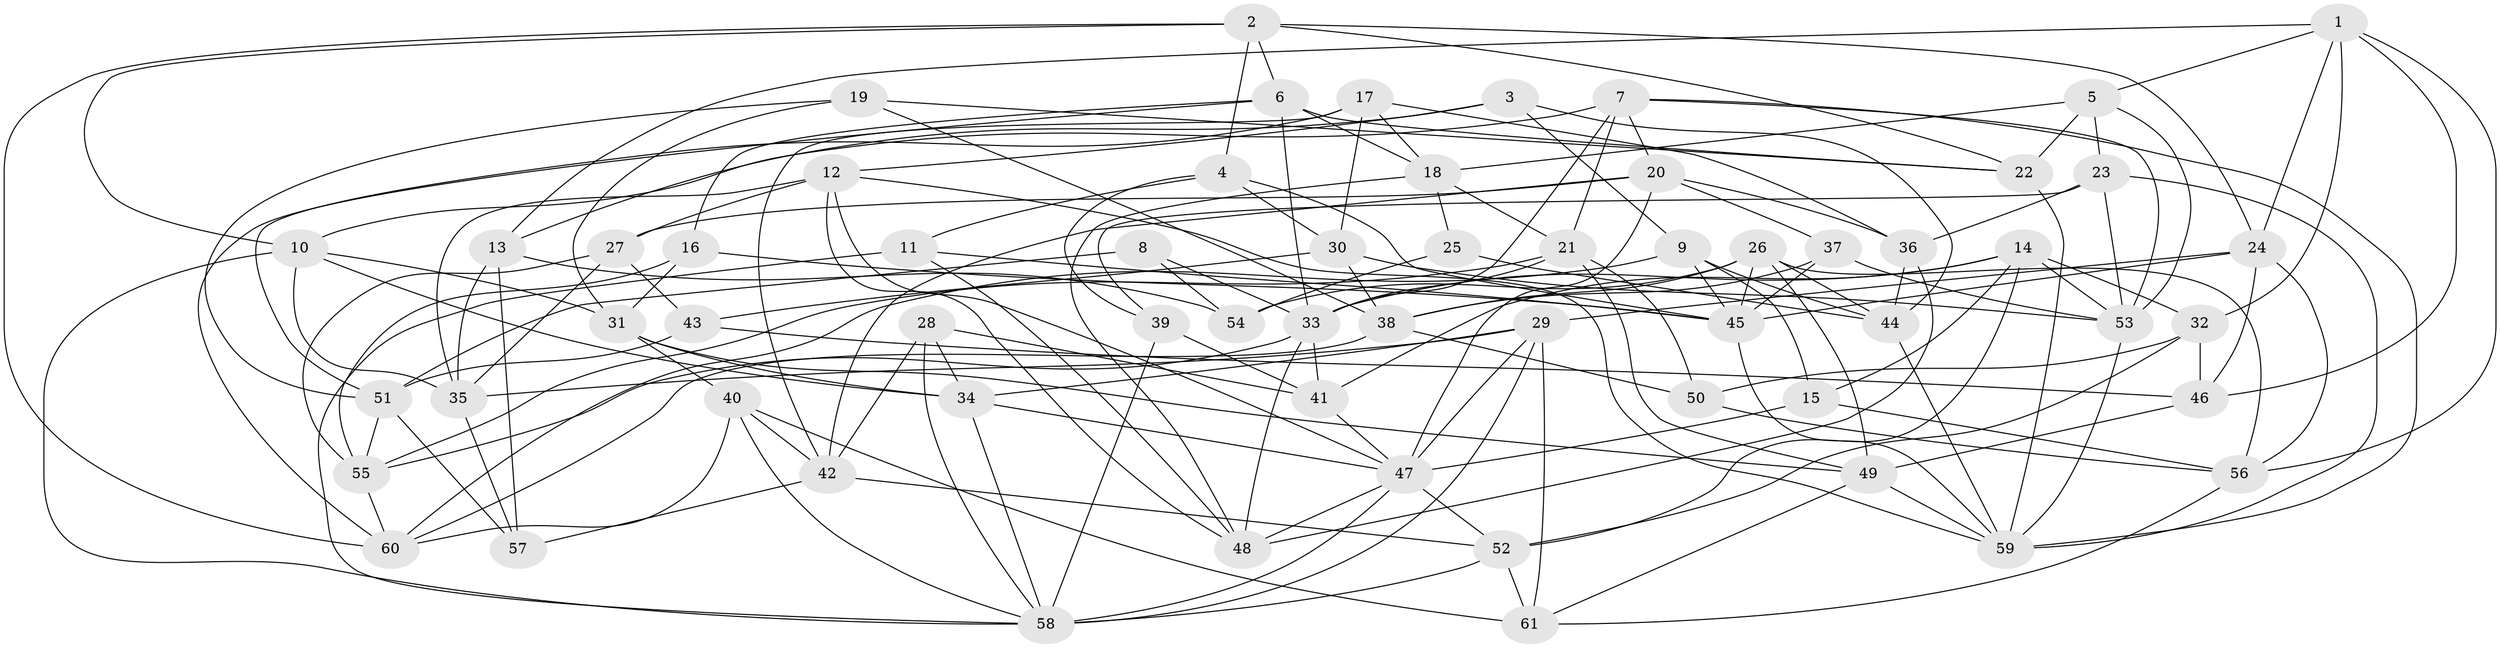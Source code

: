 // original degree distribution, {4: 1.0}
// Generated by graph-tools (version 1.1) at 2025/38/03/04/25 23:38:16]
// undirected, 61 vertices, 167 edges
graph export_dot {
  node [color=gray90,style=filled];
  1;
  2;
  3;
  4;
  5;
  6;
  7;
  8;
  9;
  10;
  11;
  12;
  13;
  14;
  15;
  16;
  17;
  18;
  19;
  20;
  21;
  22;
  23;
  24;
  25;
  26;
  27;
  28;
  29;
  30;
  31;
  32;
  33;
  34;
  35;
  36;
  37;
  38;
  39;
  40;
  41;
  42;
  43;
  44;
  45;
  46;
  47;
  48;
  49;
  50;
  51;
  52;
  53;
  54;
  55;
  56;
  57;
  58;
  59;
  60;
  61;
  1 -- 5 [weight=1.0];
  1 -- 13 [weight=1.0];
  1 -- 24 [weight=1.0];
  1 -- 32 [weight=1.0];
  1 -- 46 [weight=1.0];
  1 -- 56 [weight=1.0];
  2 -- 4 [weight=1.0];
  2 -- 6 [weight=1.0];
  2 -- 10 [weight=1.0];
  2 -- 22 [weight=1.0];
  2 -- 24 [weight=1.0];
  2 -- 60 [weight=1.0];
  3 -- 9 [weight=1.0];
  3 -- 12 [weight=1.0];
  3 -- 13 [weight=1.0];
  3 -- 44 [weight=1.0];
  4 -- 11 [weight=1.0];
  4 -- 30 [weight=1.0];
  4 -- 39 [weight=2.0];
  4 -- 45 [weight=1.0];
  5 -- 18 [weight=1.0];
  5 -- 22 [weight=2.0];
  5 -- 23 [weight=1.0];
  5 -- 53 [weight=1.0];
  6 -- 16 [weight=1.0];
  6 -- 18 [weight=1.0];
  6 -- 22 [weight=1.0];
  6 -- 33 [weight=1.0];
  6 -- 60 [weight=1.0];
  7 -- 10 [weight=1.0];
  7 -- 20 [weight=1.0];
  7 -- 21 [weight=1.0];
  7 -- 33 [weight=1.0];
  7 -- 53 [weight=1.0];
  7 -- 59 [weight=1.0];
  8 -- 33 [weight=2.0];
  8 -- 51 [weight=1.0];
  8 -- 54 [weight=1.0];
  9 -- 15 [weight=2.0];
  9 -- 44 [weight=1.0];
  9 -- 45 [weight=1.0];
  9 -- 60 [weight=1.0];
  10 -- 31 [weight=1.0];
  10 -- 34 [weight=1.0];
  10 -- 35 [weight=1.0];
  10 -- 58 [weight=1.0];
  11 -- 45 [weight=1.0];
  11 -- 48 [weight=1.0];
  11 -- 58 [weight=1.0];
  12 -- 27 [weight=1.0];
  12 -- 35 [weight=1.0];
  12 -- 47 [weight=1.0];
  12 -- 48 [weight=1.0];
  12 -- 59 [weight=1.0];
  13 -- 35 [weight=1.0];
  13 -- 54 [weight=2.0];
  13 -- 57 [weight=1.0];
  14 -- 15 [weight=1.0];
  14 -- 32 [weight=1.0];
  14 -- 33 [weight=1.0];
  14 -- 41 [weight=1.0];
  14 -- 52 [weight=1.0];
  14 -- 53 [weight=1.0];
  15 -- 47 [weight=2.0];
  15 -- 56 [weight=1.0];
  16 -- 31 [weight=1.0];
  16 -- 45 [weight=1.0];
  16 -- 55 [weight=1.0];
  17 -- 18 [weight=1.0];
  17 -- 30 [weight=1.0];
  17 -- 36 [weight=2.0];
  17 -- 42 [weight=1.0];
  17 -- 51 [weight=1.0];
  18 -- 21 [weight=1.0];
  18 -- 25 [weight=1.0];
  18 -- 48 [weight=1.0];
  19 -- 22 [weight=1.0];
  19 -- 31 [weight=1.0];
  19 -- 38 [weight=1.0];
  19 -- 51 [weight=1.0];
  20 -- 27 [weight=1.0];
  20 -- 36 [weight=1.0];
  20 -- 37 [weight=1.0];
  20 -- 42 [weight=1.0];
  20 -- 47 [weight=1.0];
  21 -- 33 [weight=1.0];
  21 -- 49 [weight=1.0];
  21 -- 50 [weight=1.0];
  21 -- 55 [weight=1.0];
  22 -- 59 [weight=1.0];
  23 -- 36 [weight=1.0];
  23 -- 39 [weight=1.0];
  23 -- 53 [weight=2.0];
  23 -- 59 [weight=1.0];
  24 -- 29 [weight=1.0];
  24 -- 45 [weight=1.0];
  24 -- 46 [weight=1.0];
  24 -- 56 [weight=1.0];
  25 -- 44 [weight=1.0];
  25 -- 54 [weight=2.0];
  26 -- 38 [weight=1.0];
  26 -- 44 [weight=1.0];
  26 -- 45 [weight=1.0];
  26 -- 49 [weight=1.0];
  26 -- 54 [weight=1.0];
  26 -- 56 [weight=1.0];
  27 -- 35 [weight=1.0];
  27 -- 43 [weight=2.0];
  27 -- 55 [weight=1.0];
  28 -- 34 [weight=1.0];
  28 -- 41 [weight=1.0];
  28 -- 42 [weight=1.0];
  28 -- 58 [weight=1.0];
  29 -- 34 [weight=1.0];
  29 -- 35 [weight=1.0];
  29 -- 47 [weight=1.0];
  29 -- 58 [weight=1.0];
  29 -- 61 [weight=1.0];
  30 -- 38 [weight=1.0];
  30 -- 43 [weight=2.0];
  30 -- 53 [weight=1.0];
  31 -- 34 [weight=1.0];
  31 -- 40 [weight=1.0];
  31 -- 49 [weight=1.0];
  32 -- 46 [weight=2.0];
  32 -- 50 [weight=1.0];
  32 -- 52 [weight=1.0];
  33 -- 41 [weight=2.0];
  33 -- 48 [weight=1.0];
  33 -- 55 [weight=1.0];
  34 -- 47 [weight=1.0];
  34 -- 58 [weight=1.0];
  35 -- 57 [weight=1.0];
  36 -- 44 [weight=1.0];
  36 -- 48 [weight=1.0];
  37 -- 38 [weight=1.0];
  37 -- 45 [weight=1.0];
  37 -- 53 [weight=1.0];
  38 -- 50 [weight=1.0];
  38 -- 60 [weight=1.0];
  39 -- 41 [weight=1.0];
  39 -- 58 [weight=2.0];
  40 -- 42 [weight=1.0];
  40 -- 58 [weight=1.0];
  40 -- 60 [weight=1.0];
  40 -- 61 [weight=2.0];
  41 -- 47 [weight=1.0];
  42 -- 52 [weight=1.0];
  42 -- 57 [weight=1.0];
  43 -- 46 [weight=1.0];
  43 -- 51 [weight=1.0];
  44 -- 59 [weight=1.0];
  45 -- 59 [weight=1.0];
  46 -- 49 [weight=1.0];
  47 -- 48 [weight=1.0];
  47 -- 52 [weight=1.0];
  47 -- 58 [weight=1.0];
  49 -- 59 [weight=1.0];
  49 -- 61 [weight=1.0];
  50 -- 56 [weight=1.0];
  51 -- 55 [weight=1.0];
  51 -- 57 [weight=1.0];
  52 -- 58 [weight=1.0];
  52 -- 61 [weight=1.0];
  53 -- 59 [weight=1.0];
  55 -- 60 [weight=1.0];
  56 -- 61 [weight=1.0];
}
